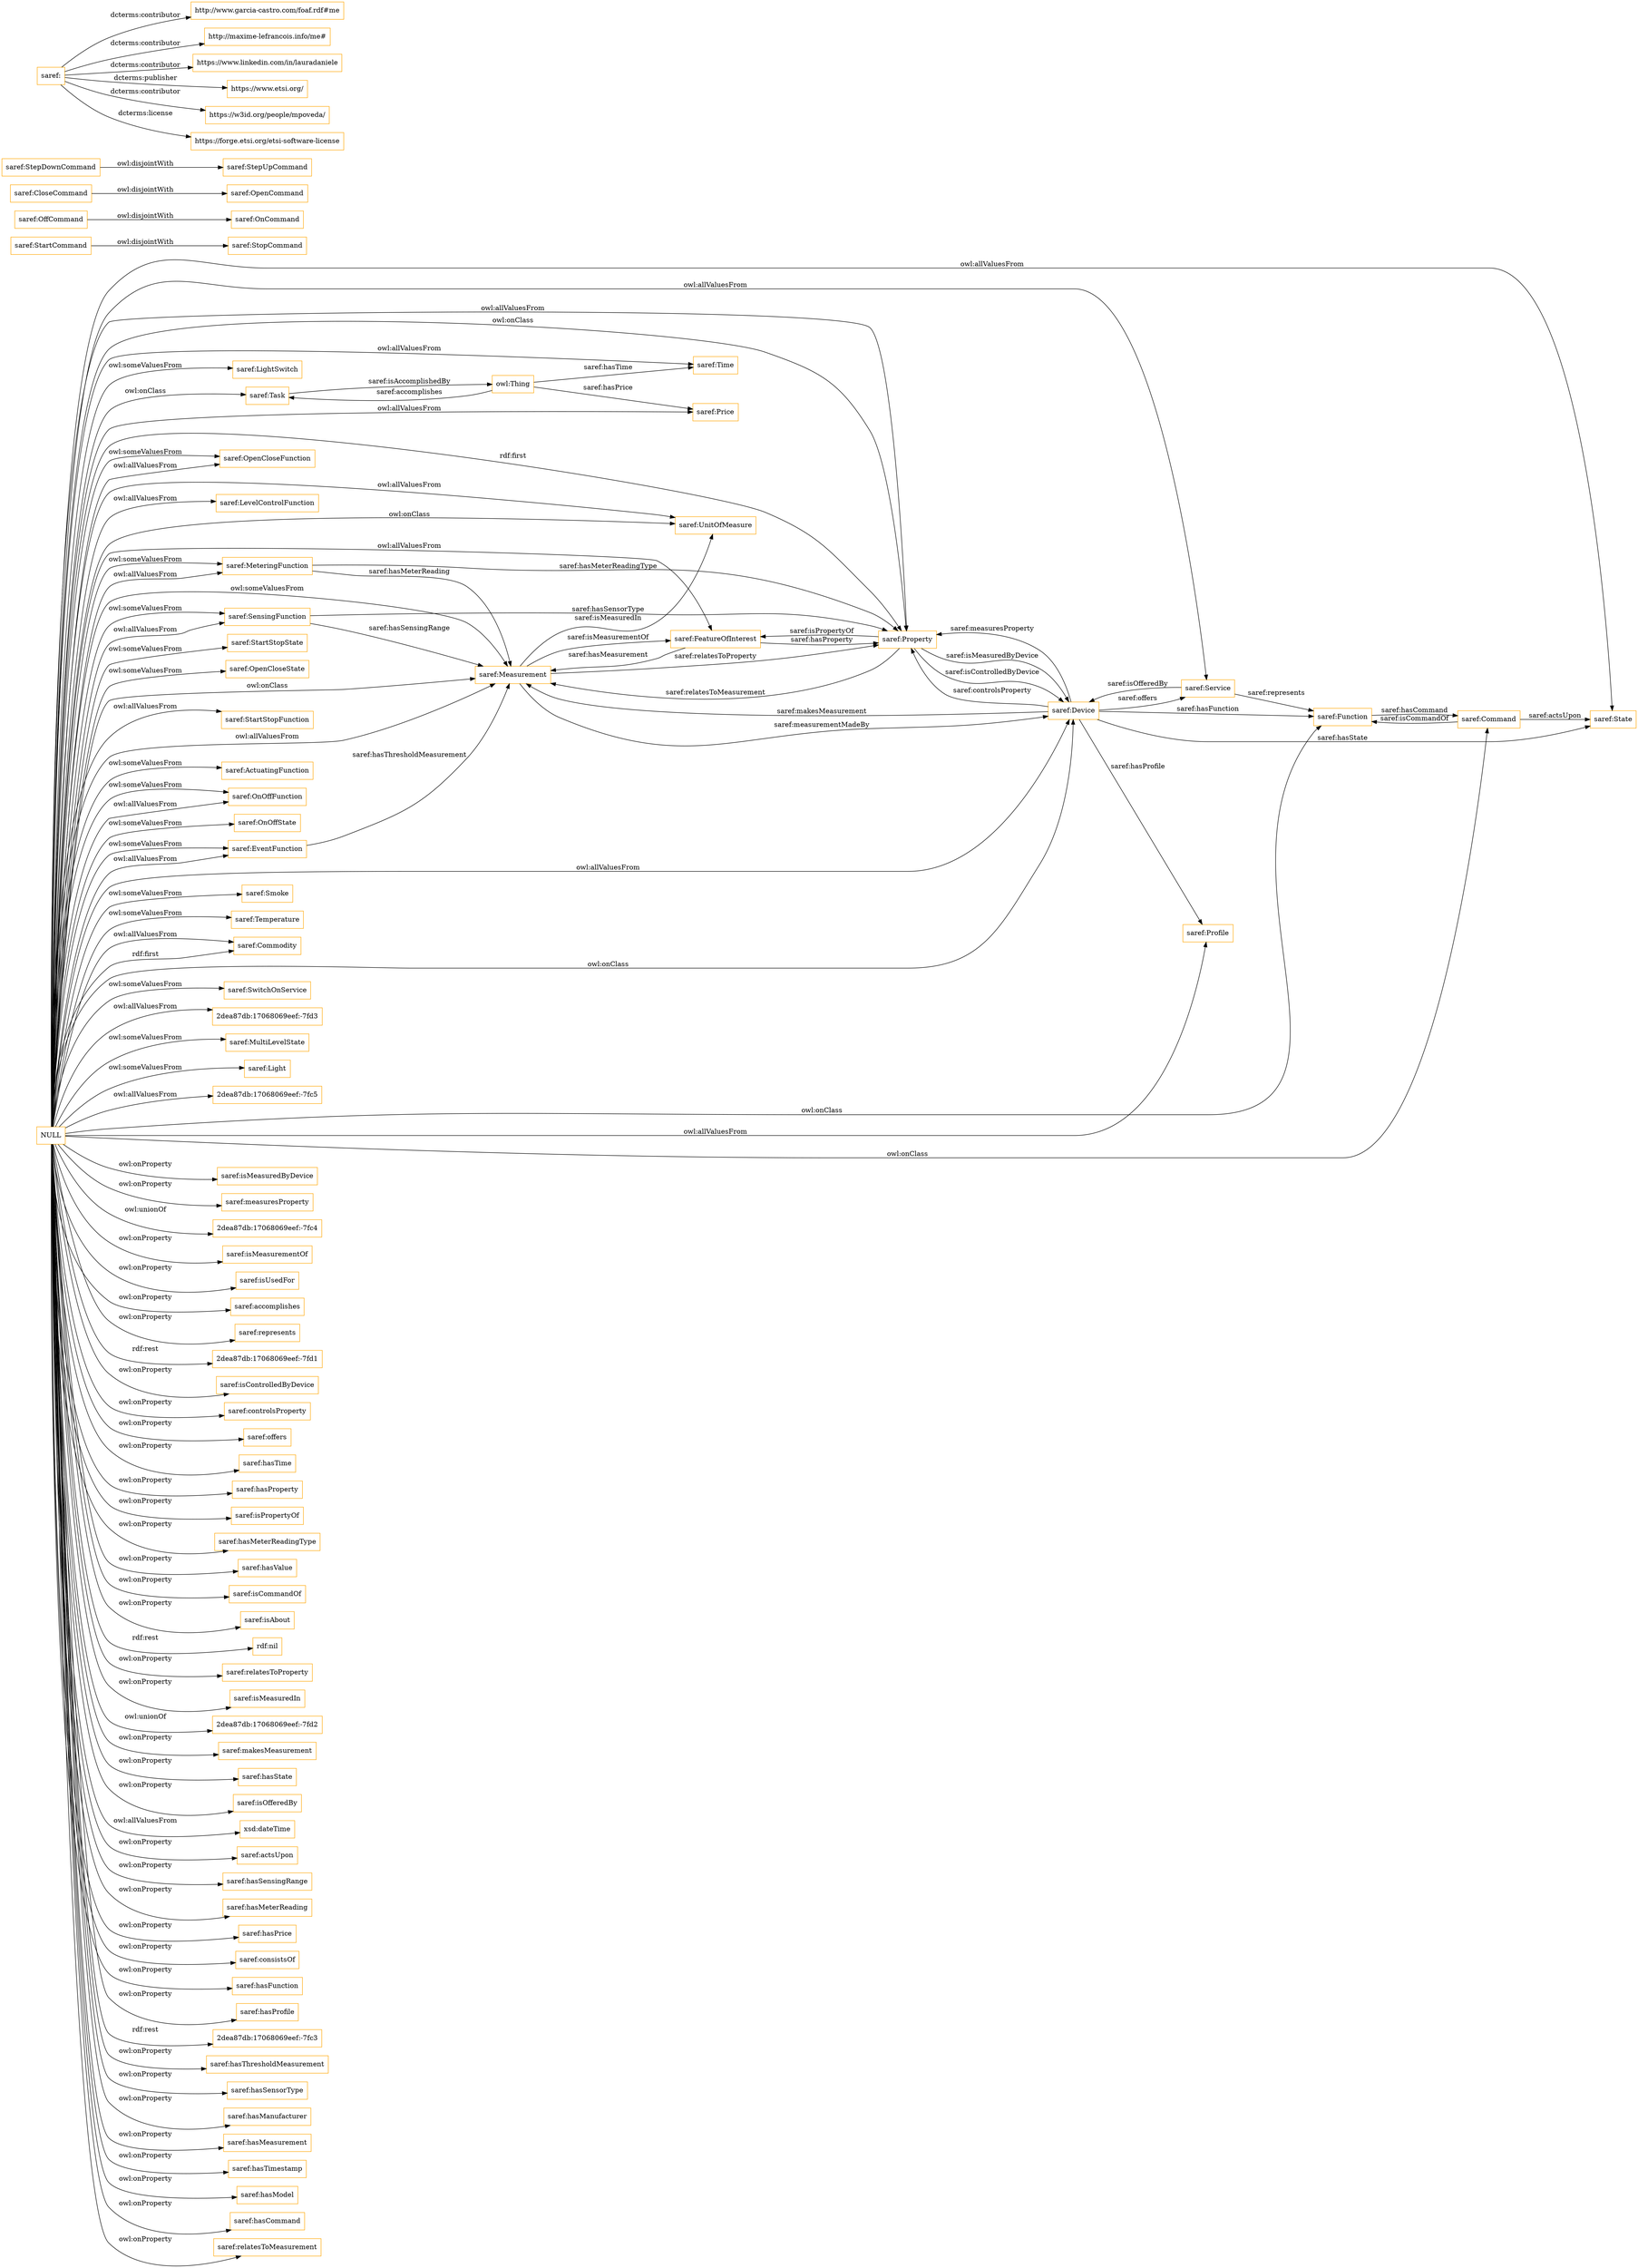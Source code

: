 digraph ar2dtool_diagram { 
rankdir=LR;
size="1501"
node [shape = rectangle, color="orange"]; "saref:Time" "saref:Measurement" "saref:Price" "saref:LightSwitch" "saref:StopCommand" "saref:State" "saref:UnitOfMeasure" "saref:OpenCloseFunction" "saref:FeatureOfInterest" "saref:LevelControlFunction" "saref:Task" "saref:SensingFunction" "saref:EventFunction" "saref:Device" "saref:StartStopState" "saref:OpenCloseState" "saref:OffCommand" "saref:OnCommand" "saref:Service" "saref:StartStopFunction" "saref:MeteringFunction" "saref:OpenCommand" "saref:ActuatingFunction" "saref:OnOffFunction" "saref:OnOffState" "saref:Profile" "saref:Command" "saref:Smoke" "saref:Temperature" "saref:StepUpCommand" "saref:Commodity" "saref:CloseCommand" "saref:StepDownCommand" "saref:Function" "saref:SwitchOnService" "2dea87db:17068069eef:-7fd3" "saref:MultiLevelState" "saref:Light" "2dea87db:17068069eef:-7fc5" "saref:StartCommand" "saref:Property" ; /*classes style*/
	"NULL" -> "saref:isMeasuredByDevice" [ label = "owl:onProperty" ];
	"NULL" -> "saref:Measurement" [ label = "owl:someValuesFrom" ];
	"NULL" -> "2dea87db:17068069eef:-7fd3" [ label = "owl:allValuesFrom" ];
	"NULL" -> "saref:measuresProperty" [ label = "owl:onProperty" ];
	"NULL" -> "2dea87db:17068069eef:-7fc4" [ label = "owl:unionOf" ];
	"NULL" -> "saref:isMeasurementOf" [ label = "owl:onProperty" ];
	"NULL" -> "saref:Light" [ label = "owl:someValuesFrom" ];
	"NULL" -> "saref:OnOffFunction" [ label = "owl:allValuesFrom" ];
	"NULL" -> "saref:isUsedFor" [ label = "owl:onProperty" ];
	"NULL" -> "saref:accomplishes" [ label = "owl:onProperty" ];
	"NULL" -> "saref:OpenCloseFunction" [ label = "owl:allValuesFrom" ];
	"NULL" -> "saref:represents" [ label = "owl:onProperty" ];
	"NULL" -> "2dea87db:17068069eef:-7fd1" [ label = "rdf:rest" ];
	"NULL" -> "saref:isControlledByDevice" [ label = "owl:onProperty" ];
	"NULL" -> "saref:Smoke" [ label = "owl:someValuesFrom" ];
	"NULL" -> "saref:OnOffFunction" [ label = "owl:someValuesFrom" ];
	"NULL" -> "saref:controlsProperty" [ label = "owl:onProperty" ];
	"NULL" -> "saref:Commodity" [ label = "owl:allValuesFrom" ];
	"NULL" -> "saref:offers" [ label = "owl:onProperty" ];
	"NULL" -> "saref:hasTime" [ label = "owl:onProperty" ];
	"NULL" -> "saref:Command" [ label = "owl:onClass" ];
	"NULL" -> "saref:Property" [ label = "owl:allValuesFrom" ];
	"NULL" -> "saref:hasProperty" [ label = "owl:onProperty" ];
	"NULL" -> "saref:UnitOfMeasure" [ label = "owl:onClass" ];
	"NULL" -> "saref:Measurement" [ label = "owl:onClass" ];
	"NULL" -> "saref:isPropertyOf" [ label = "owl:onProperty" ];
	"NULL" -> "saref:hasMeterReadingType" [ label = "owl:onProperty" ];
	"NULL" -> "saref:hasValue" [ label = "owl:onProperty" ];
	"NULL" -> "saref:Property" [ label = "owl:onClass" ];
	"NULL" -> "saref:MeteringFunction" [ label = "owl:someValuesFrom" ];
	"NULL" -> "saref:State" [ label = "owl:allValuesFrom" ];
	"NULL" -> "saref:SensingFunction" [ label = "owl:allValuesFrom" ];
	"NULL" -> "saref:isCommandOf" [ label = "owl:onProperty" ];
	"NULL" -> "saref:EventFunction" [ label = "owl:allValuesFrom" ];
	"NULL" -> "saref:Measurement" [ label = "owl:allValuesFrom" ];
	"NULL" -> "saref:ActuatingFunction" [ label = "owl:someValuesFrom" ];
	"NULL" -> "saref:isAbout" [ label = "owl:onProperty" ];
	"NULL" -> "saref:MeteringFunction" [ label = "owl:allValuesFrom" ];
	"NULL" -> "saref:LevelControlFunction" [ label = "owl:allValuesFrom" ];
	"NULL" -> "rdf:nil" [ label = "rdf:rest" ];
	"NULL" -> "saref:relatesToProperty" [ label = "owl:onProperty" ];
	"NULL" -> "saref:Device" [ label = "owl:allValuesFrom" ];
	"NULL" -> "saref:isMeasuredIn" [ label = "owl:onProperty" ];
	"NULL" -> "2dea87db:17068069eef:-7fd2" [ label = "owl:unionOf" ];
	"NULL" -> "saref:Device" [ label = "owl:onClass" ];
	"NULL" -> "2dea87db:17068069eef:-7fc5" [ label = "owl:allValuesFrom" ];
	"NULL" -> "saref:Profile" [ label = "owl:allValuesFrom" ];
	"NULL" -> "saref:Task" [ label = "owl:onClass" ];
	"NULL" -> "saref:SwitchOnService" [ label = "owl:someValuesFrom" ];
	"NULL" -> "saref:makesMeasurement" [ label = "owl:onProperty" ];
	"NULL" -> "saref:hasState" [ label = "owl:onProperty" ];
	"NULL" -> "saref:Temperature" [ label = "owl:someValuesFrom" ];
	"NULL" -> "saref:isOfferedBy" [ label = "owl:onProperty" ];
	"NULL" -> "saref:EventFunction" [ label = "owl:someValuesFrom" ];
	"NULL" -> "saref:Service" [ label = "owl:allValuesFrom" ];
	"NULL" -> "saref:StartStopState" [ label = "owl:someValuesFrom" ];
	"NULL" -> "xsd:dateTime" [ label = "owl:allValuesFrom" ];
	"NULL" -> "saref:actsUpon" [ label = "owl:onProperty" ];
	"NULL" -> "saref:UnitOfMeasure" [ label = "owl:allValuesFrom" ];
	"NULL" -> "saref:hasSensingRange" [ label = "owl:onProperty" ];
	"NULL" -> "saref:Property" [ label = "rdf:first" ];
	"NULL" -> "saref:hasMeterReading" [ label = "owl:onProperty" ];
	"NULL" -> "saref:hasPrice" [ label = "owl:onProperty" ];
	"NULL" -> "saref:consistsOf" [ label = "owl:onProperty" ];
	"NULL" -> "saref:StartStopFunction" [ label = "owl:allValuesFrom" ];
	"NULL" -> "saref:Commodity" [ label = "rdf:first" ];
	"NULL" -> "saref:MultiLevelState" [ label = "owl:someValuesFrom" ];
	"NULL" -> "saref:hasFunction" [ label = "owl:onProperty" ];
	"NULL" -> "saref:OnOffState" [ label = "owl:someValuesFrom" ];
	"NULL" -> "saref:hasProfile" [ label = "owl:onProperty" ];
	"NULL" -> "2dea87db:17068069eef:-7fc3" [ label = "rdf:rest" ];
	"NULL" -> "saref:hasThresholdMeasurement" [ label = "owl:onProperty" ];
	"NULL" -> "saref:hasSensorType" [ label = "owl:onProperty" ];
	"NULL" -> "saref:hasManufacturer" [ label = "owl:onProperty" ];
	"NULL" -> "saref:hasMeasurement" [ label = "owl:onProperty" ];
	"NULL" -> "saref:hasTimestamp" [ label = "owl:onProperty" ];
	"NULL" -> "saref:hasModel" [ label = "owl:onProperty" ];
	"NULL" -> "saref:SensingFunction" [ label = "owl:someValuesFrom" ];
	"NULL" -> "saref:FeatureOfInterest" [ label = "owl:allValuesFrom" ];
	"NULL" -> "saref:hasCommand" [ label = "owl:onProperty" ];
	"NULL" -> "saref:OpenCloseFunction" [ label = "owl:someValuesFrom" ];
	"NULL" -> "saref:relatesToMeasurement" [ label = "owl:onProperty" ];
	"NULL" -> "saref:LightSwitch" [ label = "owl:someValuesFrom" ];
	"NULL" -> "saref:OpenCloseState" [ label = "owl:someValuesFrom" ];
	"NULL" -> "saref:Function" [ label = "owl:onClass" ];
	"NULL" -> "saref:Price" [ label = "owl:allValuesFrom" ];
	"NULL" -> "saref:Time" [ label = "owl:allValuesFrom" ];
	"saref:StartCommand" -> "saref:StopCommand" [ label = "owl:disjointWith" ];
	"saref:" -> "http://www.garcia-castro.com/foaf.rdf#me" [ label = "dcterms:contributor" ];
	"saref:" -> "http://maxime-lefrancois.info/me#" [ label = "dcterms:contributor" ];
	"saref:" -> "https://www.linkedin.com/in/lauradaniele" [ label = "dcterms:contributor" ];
	"saref:" -> "https://www.etsi.org/" [ label = "dcterms:publisher" ];
	"saref:" -> "https://w3id.org/people/mpoveda/" [ label = "dcterms:contributor" ];
	"saref:" -> "https://forge.etsi.org/etsi-software-license" [ label = "dcterms:license" ];
	"saref:OffCommand" -> "saref:OnCommand" [ label = "owl:disjointWith" ];
	"saref:CloseCommand" -> "saref:OpenCommand" [ label = "owl:disjointWith" ];
	"saref:StepDownCommand" -> "saref:StepUpCommand" [ label = "owl:disjointWith" ];
	"saref:MeteringFunction" -> "saref:Property" [ label = "saref:hasMeterReadingType" ];
	"saref:Service" -> "saref:Function" [ label = "saref:represents" ];
	"saref:Device" -> "saref:Service" [ label = "saref:offers" ];
	"owl:Thing" -> "saref:Task" [ label = "saref:accomplishes" ];
	"saref:Measurement" -> "saref:Device" [ label = "saref:measurementMadeBy" ];
	"saref:Device" -> "saref:Property" [ label = "saref:controlsProperty" ];
	"saref:Command" -> "saref:Function" [ label = "saref:isCommandOf" ];
	"owl:Thing" -> "saref:Price" [ label = "saref:hasPrice" ];
	"saref:FeatureOfInterest" -> "saref:Measurement" [ label = "saref:hasMeasurement" ];
	"saref:Device" -> "saref:Property" [ label = "saref:measuresProperty" ];
	"saref:Measurement" -> "saref:FeatureOfInterest" [ label = "saref:isMeasurementOf" ];
	"saref:SensingFunction" -> "saref:Property" [ label = "saref:hasSensorType" ];
	"saref:FeatureOfInterest" -> "saref:Property" [ label = "saref:hasProperty" ];
	"saref:Device" -> "saref:Function" [ label = "saref:hasFunction" ];
	"saref:Property" -> "saref:Measurement" [ label = "saref:relatesToMeasurement" ];
	"saref:MeteringFunction" -> "saref:Measurement" [ label = "saref:hasMeterReading" ];
	"saref:Property" -> "saref:Device" [ label = "saref:isControlledByDevice" ];
	"saref:Command" -> "saref:State" [ label = "saref:actsUpon" ];
	"saref:Task" -> "owl:Thing" [ label = "saref:isAccomplishedBy" ];
	"saref:SensingFunction" -> "saref:Measurement" [ label = "saref:hasSensingRange" ];
	"owl:Thing" -> "saref:Time" [ label = "saref:hasTime" ];
	"saref:Measurement" -> "saref:Property" [ label = "saref:relatesToProperty" ];
	"saref:Function" -> "saref:Command" [ label = "saref:hasCommand" ];
	"saref:Device" -> "saref:Measurement" [ label = "saref:makesMeasurement" ];
	"saref:Property" -> "saref:FeatureOfInterest" [ label = "saref:isPropertyOf" ];
	"saref:Property" -> "saref:Device" [ label = "saref:isMeasuredByDevice" ];
	"saref:Measurement" -> "saref:UnitOfMeasure" [ label = "saref:isMeasuredIn" ];
	"saref:Device" -> "saref:State" [ label = "saref:hasState" ];
	"saref:Device" -> "saref:Profile" [ label = "saref:hasProfile" ];
	"saref:Service" -> "saref:Device" [ label = "saref:isOfferedBy" ];
	"saref:EventFunction" -> "saref:Measurement" [ label = "saref:hasThresholdMeasurement" ];

}

